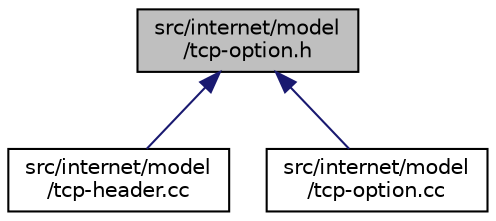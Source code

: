 digraph "src/internet/model/tcp-option.h"
{
 // LATEX_PDF_SIZE
  edge [fontname="Helvetica",fontsize="10",labelfontname="Helvetica",labelfontsize="10"];
  node [fontname="Helvetica",fontsize="10",shape=record];
  Node1 [label="src/internet/model\l/tcp-option.h",height=0.2,width=0.4,color="black", fillcolor="grey75", style="filled", fontcolor="black",tooltip=" "];
  Node1 -> Node2 [dir="back",color="midnightblue",fontsize="10",style="solid",fontname="Helvetica"];
  Node2 [label="src/internet/model\l/tcp-header.cc",height=0.2,width=0.4,color="black", fillcolor="white", style="filled",URL="$tcp-header_8cc.html",tooltip=" "];
  Node1 -> Node3 [dir="back",color="midnightblue",fontsize="10",style="solid",fontname="Helvetica"];
  Node3 [label="src/internet/model\l/tcp-option.cc",height=0.2,width=0.4,color="black", fillcolor="white", style="filled",URL="$tcp-option_8cc.html",tooltip=" "];
}
